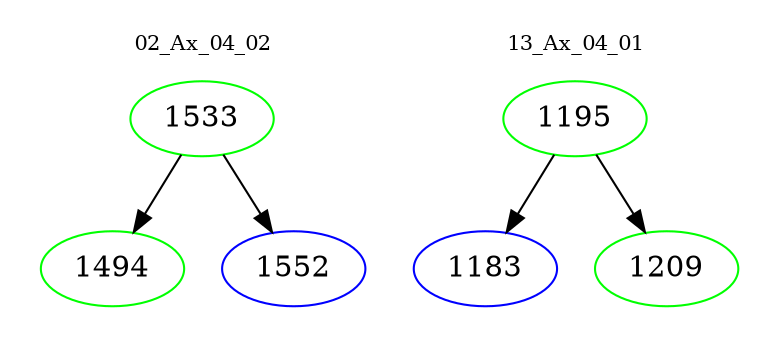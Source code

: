 digraph{
subgraph cluster_0 {
color = white
label = "02_Ax_04_02";
fontsize=10;
T0_1533 [label="1533", color="green"]
T0_1533 -> T0_1494 [color="black"]
T0_1494 [label="1494", color="green"]
T0_1533 -> T0_1552 [color="black"]
T0_1552 [label="1552", color="blue"]
}
subgraph cluster_1 {
color = white
label = "13_Ax_04_01";
fontsize=10;
T1_1195 [label="1195", color="green"]
T1_1195 -> T1_1183 [color="black"]
T1_1183 [label="1183", color="blue"]
T1_1195 -> T1_1209 [color="black"]
T1_1209 [label="1209", color="green"]
}
}
